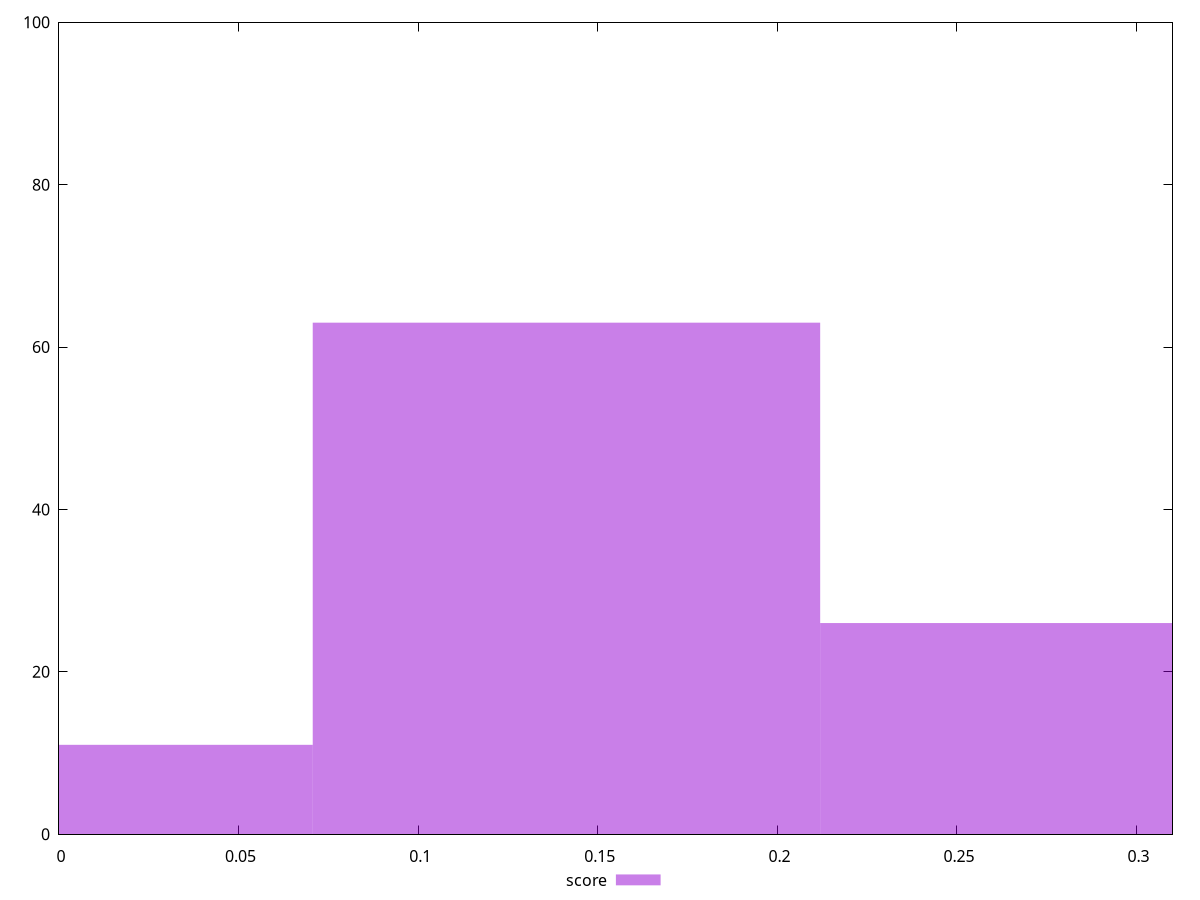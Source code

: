 reset

$score <<EOF
0.14127425301362131 63
0.28254850602724263 26
0 11
EOF

set key outside below
set boxwidth 0.14127425301362131
set xrange [0:0.31]
set yrange [0:100]
set trange [0:100]
set style fill transparent solid 0.5 noborder
set terminal svg size 640, 490 enhanced background rgb 'white'
set output "reprap/speed-index/samples/pages+cached+noexternal+nomedia+nocss/score/histogram.svg"

plot $score title "score" with boxes

reset
